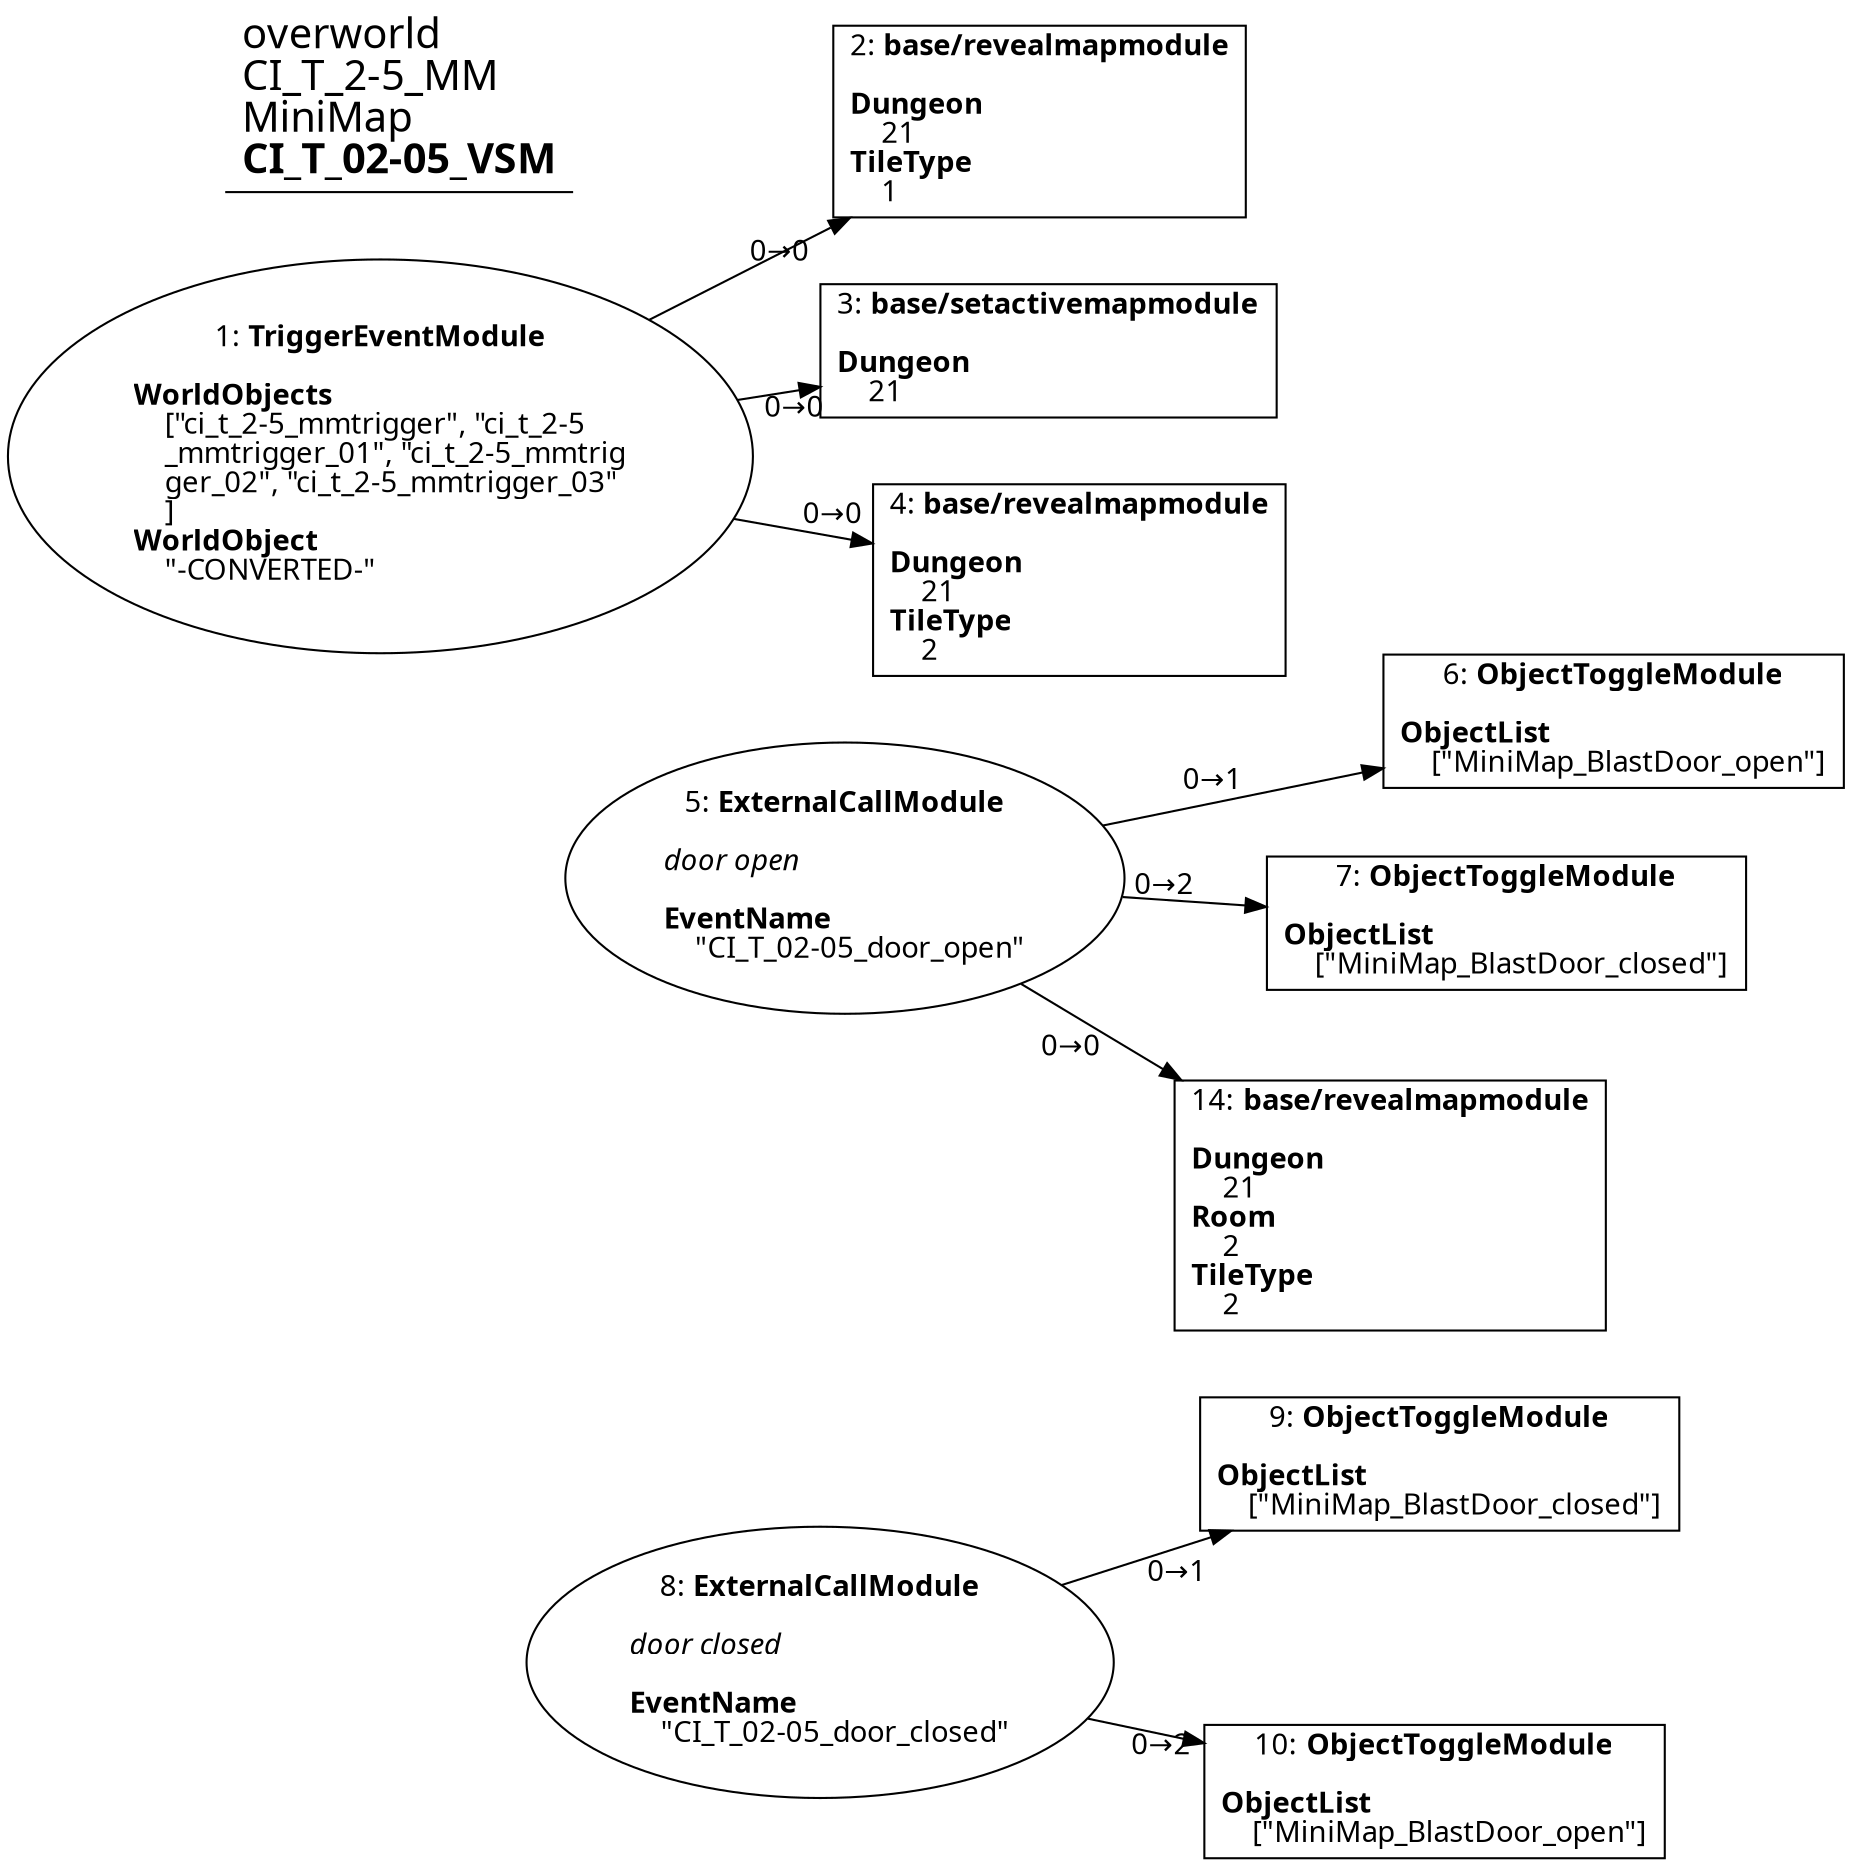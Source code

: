 digraph {
    layout = fdp;
    overlap = prism;
    sep = "+16";
    splines = spline;

    node [ shape = box ];

    graph [ fontname = "Segoe UI" ];
    node [ fontname = "Segoe UI" ];
    edge [ fontname = "Segoe UI" ];

    1 [ label = <1: <b>TriggerEventModule</b><br/><br/><b>WorldObjects</b><br align="left"/>    [&quot;ci_t_2-5_mmtrigger&quot;, &quot;ci_t_2-5<br align="left"/>    _mmtrigger_01&quot;, &quot;ci_t_2-5_mmtrig<br align="left"/>    ger_02&quot;, &quot;ci_t_2-5_mmtrigger_03&quot;<br align="left"/>    ]<br align="left"/><b>WorldObject</b><br align="left"/>    &quot;-CONVERTED-&quot;<br align="left"/>> ];
    1 [ shape = oval ]
    1 [ pos = "0.18200001,-0.19000001!" ];
    1 -> 2 [ label = "0→0" ];
    1 -> 3 [ label = "0→0" ];
    1 -> 4 [ label = "0→0" ];

    2 [ label = <2: <b>base/revealmapmodule</b><br/><br/><b>Dungeon</b><br align="left"/>    21<br align="left"/><b>TileType</b><br align="left"/>    1<br align="left"/>> ];
    2 [ pos = "0.503,-0.11100001!" ];

    3 [ label = <3: <b>base/setactivemapmodule</b><br/><br/><b>Dungeon</b><br align="left"/>    21<br align="left"/>> ];
    3 [ pos = "0.50100005,-0.19000001!" ];

    4 [ label = <4: <b>base/revealmapmodule</b><br/><br/><b>Dungeon</b><br align="left"/>    21<br align="left"/><b>TileType</b><br align="left"/>    2<br align="left"/>> ];
    4 [ pos = "0.51000005,-0.264!" ];

    5 [ label = <5: <b>ExternalCallModule</b><br/><br/><i>door open<br align="left"/></i><br align="left"/><b>EventName</b><br align="left"/>    &quot;CI_T_02-05_door_open&quot;<br align="left"/>> ];
    5 [ shape = oval ]
    5 [ pos = "0.45200002,-0.514!" ];
    5 -> 6 [ label = "0→1" ];
    5 -> 7 [ label = "0→2" ];
    5 -> 14 [ label = "0→0" ];

    6 [ label = <6: <b>ObjectToggleModule</b><br/><br/><b>ObjectList</b><br align="left"/>    [&quot;MiniMap_BlastDoor_open&quot;]<br align="left"/>> ];
    6 [ pos = "0.74200004,-0.377!" ];

    7 [ label = <7: <b>ObjectToggleModule</b><br/><br/><b>ObjectList</b><br align="left"/>    [&quot;MiniMap_BlastDoor_closed&quot;]<br align="left"/>> ];
    7 [ pos = "0.74700004,-0.55300003!" ];

    8 [ label = <8: <b>ExternalCallModule</b><br/><br/><i>door closed<br align="left"/></i><br align="left"/><b>EventName</b><br align="left"/>    &quot;CI_T_02-05_door_closed&quot;<br align="left"/>> ];
    8 [ shape = oval ]
    8 [ pos = "0.47500002,-0.95600003!" ];
    8 -> 9 [ label = "0→1" ];
    8 -> 10 [ label = "0→2" ];

    9 [ label = <9: <b>ObjectToggleModule</b><br/><br/><b>ObjectList</b><br align="left"/>    [&quot;MiniMap_BlastDoor_closed&quot;]<br align="left"/>> ];
    9 [ pos = "0.76500005,-0.81900007!" ];

    10 [ label = <10: <b>ObjectToggleModule</b><br/><br/><b>ObjectList</b><br align="left"/>    [&quot;MiniMap_BlastDoor_open&quot;]<br align="left"/>> ];
    10 [ pos = "0.77500004,-1.0300001!" ];

    14 [ label = <14: <b>base/revealmapmodule</b><br/><br/><b>Dungeon</b><br align="left"/>    21<br align="left"/><b>Room</b><br align="left"/>    2<br align="left"/><b>TileType</b><br align="left"/>    2<br align="left"/>> ];
    14 [ pos = "0.75100005,-0.725!" ];

    title [ pos = "0.18100001,-0.11000001!" ];
    title [ shape = underline ];
    title [ label = <<font point-size="20">overworld<br align="left"/>CI_T_2-5_MM<br align="left"/>MiniMap<br align="left"/><b>CI_T_02-05_VSM</b><br align="left"/></font>> ];
}
